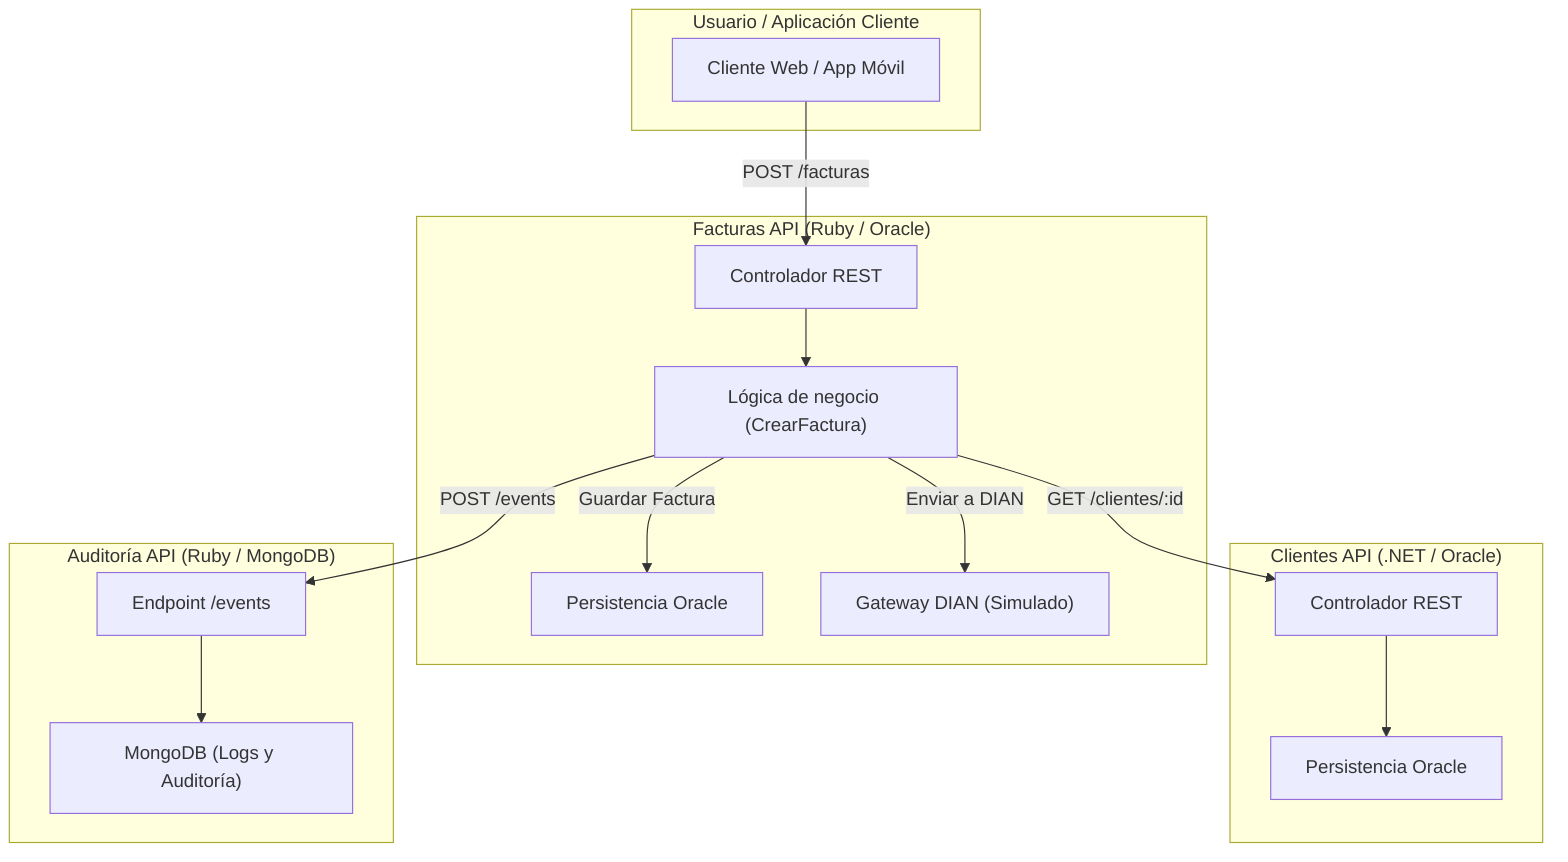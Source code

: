flowchart TB
    %% === Sistema FactuMarket ===
    subgraph U["Usuario / Aplicación Cliente"]
        U1["Cliente Web / App Móvil"]
    end

    subgraph F["Facturas API (Ruby / Oracle)"]
        F1["Controlador REST"]
        F2["Lógica de negocio (CrearFactura)"]
        F3["Persistencia Oracle"]
        F4["Gateway DIAN (Simulado)"]
    end

    subgraph C["Clientes API (.NET / Oracle)"]
        C1["Controlador REST"]
        C2["Persistencia Oracle"]
    end

    subgraph A["Auditoría API (Ruby / MongoDB)"]
        A1["Endpoint /events"]
        A2["MongoDB (Logs y Auditoría)"]
    end

    U1 -->|POST /facturas| F1
    F1 --> F2
    F2 -->|GET /clientes/:id| C1
    C1 --> C2
    F2 -->|Guardar Factura| F3
    F2 -->|Enviar a DIAN| F4
    F2 -->|POST /events| A1
    A1 --> A2